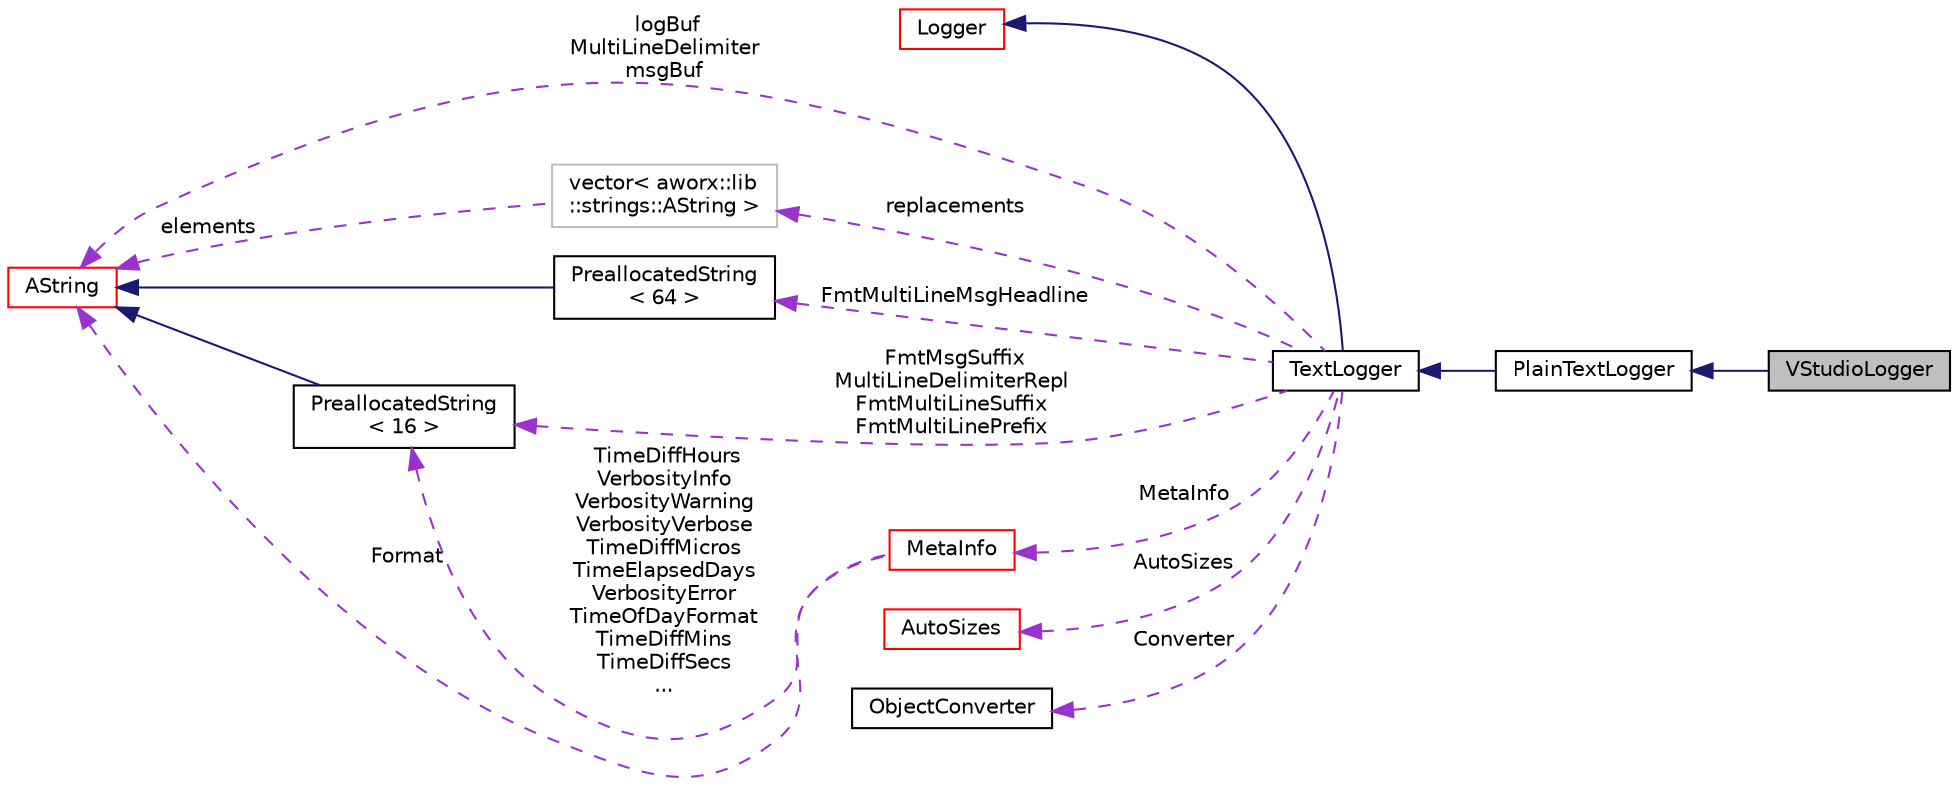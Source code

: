 digraph "VStudioLogger"
{
  edge [fontname="Helvetica",fontsize="10",labelfontname="Helvetica",labelfontsize="10"];
  node [fontname="Helvetica",fontsize="10",shape=record];
  rankdir="LR";
  Node7 [label="VStudioLogger",height=0.2,width=0.4,color="black", fillcolor="grey75", style="filled", fontcolor="black"];
  Node8 -> Node7 [dir="back",color="midnightblue",fontsize="10",style="solid",fontname="Helvetica"];
  Node8 [label="PlainTextLogger",height=0.2,width=0.4,color="black", fillcolor="white", style="filled",URL="$classaworx_1_1lox_1_1core_1_1textlogger_1_1PlainTextLogger.html"];
  Node9 -> Node8 [dir="back",color="midnightblue",fontsize="10",style="solid",fontname="Helvetica"];
  Node9 [label="TextLogger",height=0.2,width=0.4,color="black", fillcolor="white", style="filled",URL="$classaworx_1_1lox_1_1core_1_1textlogger_1_1TextLogger.html"];
  Node10 -> Node9 [dir="back",color="midnightblue",fontsize="10",style="solid",fontname="Helvetica"];
  Node10 [label="Logger",height=0.2,width=0.4,color="red", fillcolor="white", style="filled",URL="$classaworx_1_1lox_1_1core_1_1Logger.html"];
  Node25 -> Node9 [dir="back",color="darkorchid3",fontsize="10",style="dashed",label=" replacements" ,fontname="Helvetica"];
  Node25 [label="vector\< aworx::lib\l::strings::AString \>",height=0.2,width=0.4,color="grey75", fillcolor="white", style="filled"];
  Node19 -> Node25 [dir="back",color="darkorchid3",fontsize="10",style="dashed",label=" elements" ,fontname="Helvetica"];
  Node19 [label="AString",height=0.2,width=0.4,color="red", fillcolor="white", style="filled",URL="$classaworx_1_1lib_1_1strings_1_1AString.html"];
  Node18 -> Node9 [dir="back",color="darkorchid3",fontsize="10",style="dashed",label=" FmtMultiLineMsgHeadline" ,fontname="Helvetica"];
  Node18 [label="PreallocatedString\l\< 64 \>",height=0.2,width=0.4,color="black", fillcolor="white", style="filled",URL="$classaworx_1_1lib_1_1strings_1_1PreallocatedString.html"];
  Node19 -> Node18 [dir="back",color="midnightblue",fontsize="10",style="solid",fontname="Helvetica"];
  Node26 -> Node9 [dir="back",color="darkorchid3",fontsize="10",style="dashed",label=" FmtMsgSuffix\nMultiLineDelimiterRepl\nFmtMultiLineSuffix\nFmtMultiLinePrefix" ,fontname="Helvetica"];
  Node26 [label="PreallocatedString\l\< 16 \>",height=0.2,width=0.4,color="black", fillcolor="white", style="filled",URL="$classaworx_1_1lib_1_1strings_1_1PreallocatedString.html"];
  Node19 -> Node26 [dir="back",color="midnightblue",fontsize="10",style="solid",fontname="Helvetica"];
  Node27 -> Node9 [dir="back",color="darkorchid3",fontsize="10",style="dashed",label=" AutoSizes" ,fontname="Helvetica"];
  Node27 [label="AutoSizes",height=0.2,width=0.4,color="red", fillcolor="white", style="filled",URL="$classaworx_1_1lib_1_1strings_1_1util_1_1AutoSizes.html"];
  Node29 -> Node9 [dir="back",color="darkorchid3",fontsize="10",style="dashed",label=" MetaInfo" ,fontname="Helvetica"];
  Node29 [label="MetaInfo",height=0.2,width=0.4,color="red", fillcolor="white", style="filled",URL="$classaworx_1_1lox_1_1core_1_1textlogger_1_1MetaInfo.html"];
  Node26 -> Node29 [dir="back",color="darkorchid3",fontsize="10",style="dashed",label=" TimeDiffHours\nVerbosityInfo\nVerbosityWarning\nVerbosityVerbose\nTimeDiffMicros\nTimeElapsedDays\nVerbosityError\nTimeOfDayFormat\nTimeDiffMins\nTimeDiffSecs\n..." ,fontname="Helvetica"];
  Node19 -> Node29 [dir="back",color="darkorchid3",fontsize="10",style="dashed",label=" Format" ,fontname="Helvetica"];
  Node19 -> Node9 [dir="back",color="darkorchid3",fontsize="10",style="dashed",label=" logBuf\nMultiLineDelimiter\nmsgBuf" ,fontname="Helvetica"];
  Node31 -> Node9 [dir="back",color="darkorchid3",fontsize="10",style="dashed",label=" Converter" ,fontname="Helvetica"];
  Node31 [label="ObjectConverter",height=0.2,width=0.4,color="black", fillcolor="white", style="filled",URL="$classaworx_1_1lox_1_1core_1_1textlogger_1_1ObjectConverter.html"];
}
